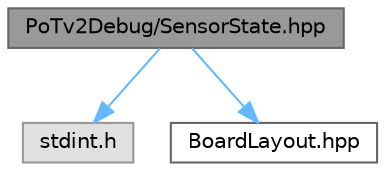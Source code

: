 digraph "PoTv2Debug/SensorState.hpp"
{
 // LATEX_PDF_SIZE
  bgcolor="transparent";
  edge [fontname=Helvetica,fontsize=10,labelfontname=Helvetica,labelfontsize=10];
  node [fontname=Helvetica,fontsize=10,shape=box,height=0.2,width=0.4];
  Node1 [label="PoTv2Debug/SensorState.hpp",height=0.2,width=0.4,color="gray40", fillcolor="grey60", style="filled", fontcolor="black",tooltip="Header for class to hold and update sensor values and display them over serial."];
  Node1 -> Node2 [color="steelblue1",style="solid"];
  Node2 [label="stdint.h",height=0.2,width=0.4,color="grey60", fillcolor="#E0E0E0", style="filled",tooltip=" "];
  Node1 -> Node3 [color="steelblue1",style="solid"];
  Node3 [label="BoardLayout.hpp",height=0.2,width=0.4,color="grey40", fillcolor="white", style="filled",URL="$_board_layout_8hpp.html",tooltip="Capture board pinout and physical constants for project."];
}
